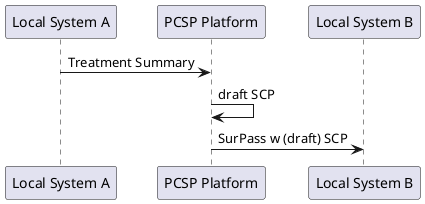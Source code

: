 @startuml
"Local System A" -> "PCSP Platform" : Treatment Summary
"PCSP Platform" -> "PCSP Platform" : draft SCP
"PCSP Platform" -> "Local System B" : SurPass w (draft) SCP
@enduml